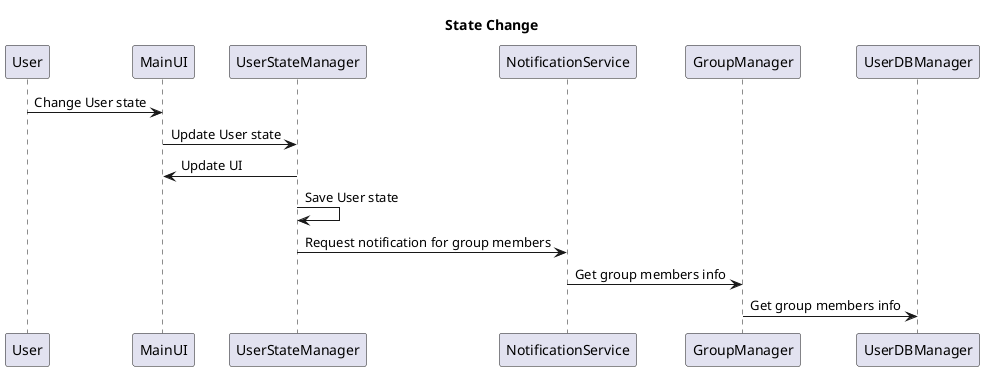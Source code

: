 @startuml
title State Change
User -> MainUI : Change User state
MainUI -> UserStateManager : Update User state
UserStateManager -> MainUI : Update UI 
UserStateManager -> UserStateManager : Save User state
UserStateManager -> NotificationService : Request notification for group members
NotificationService -> GroupManager : Get group members info
GroupManager -> UserDBManager : Get group members info
@enduml